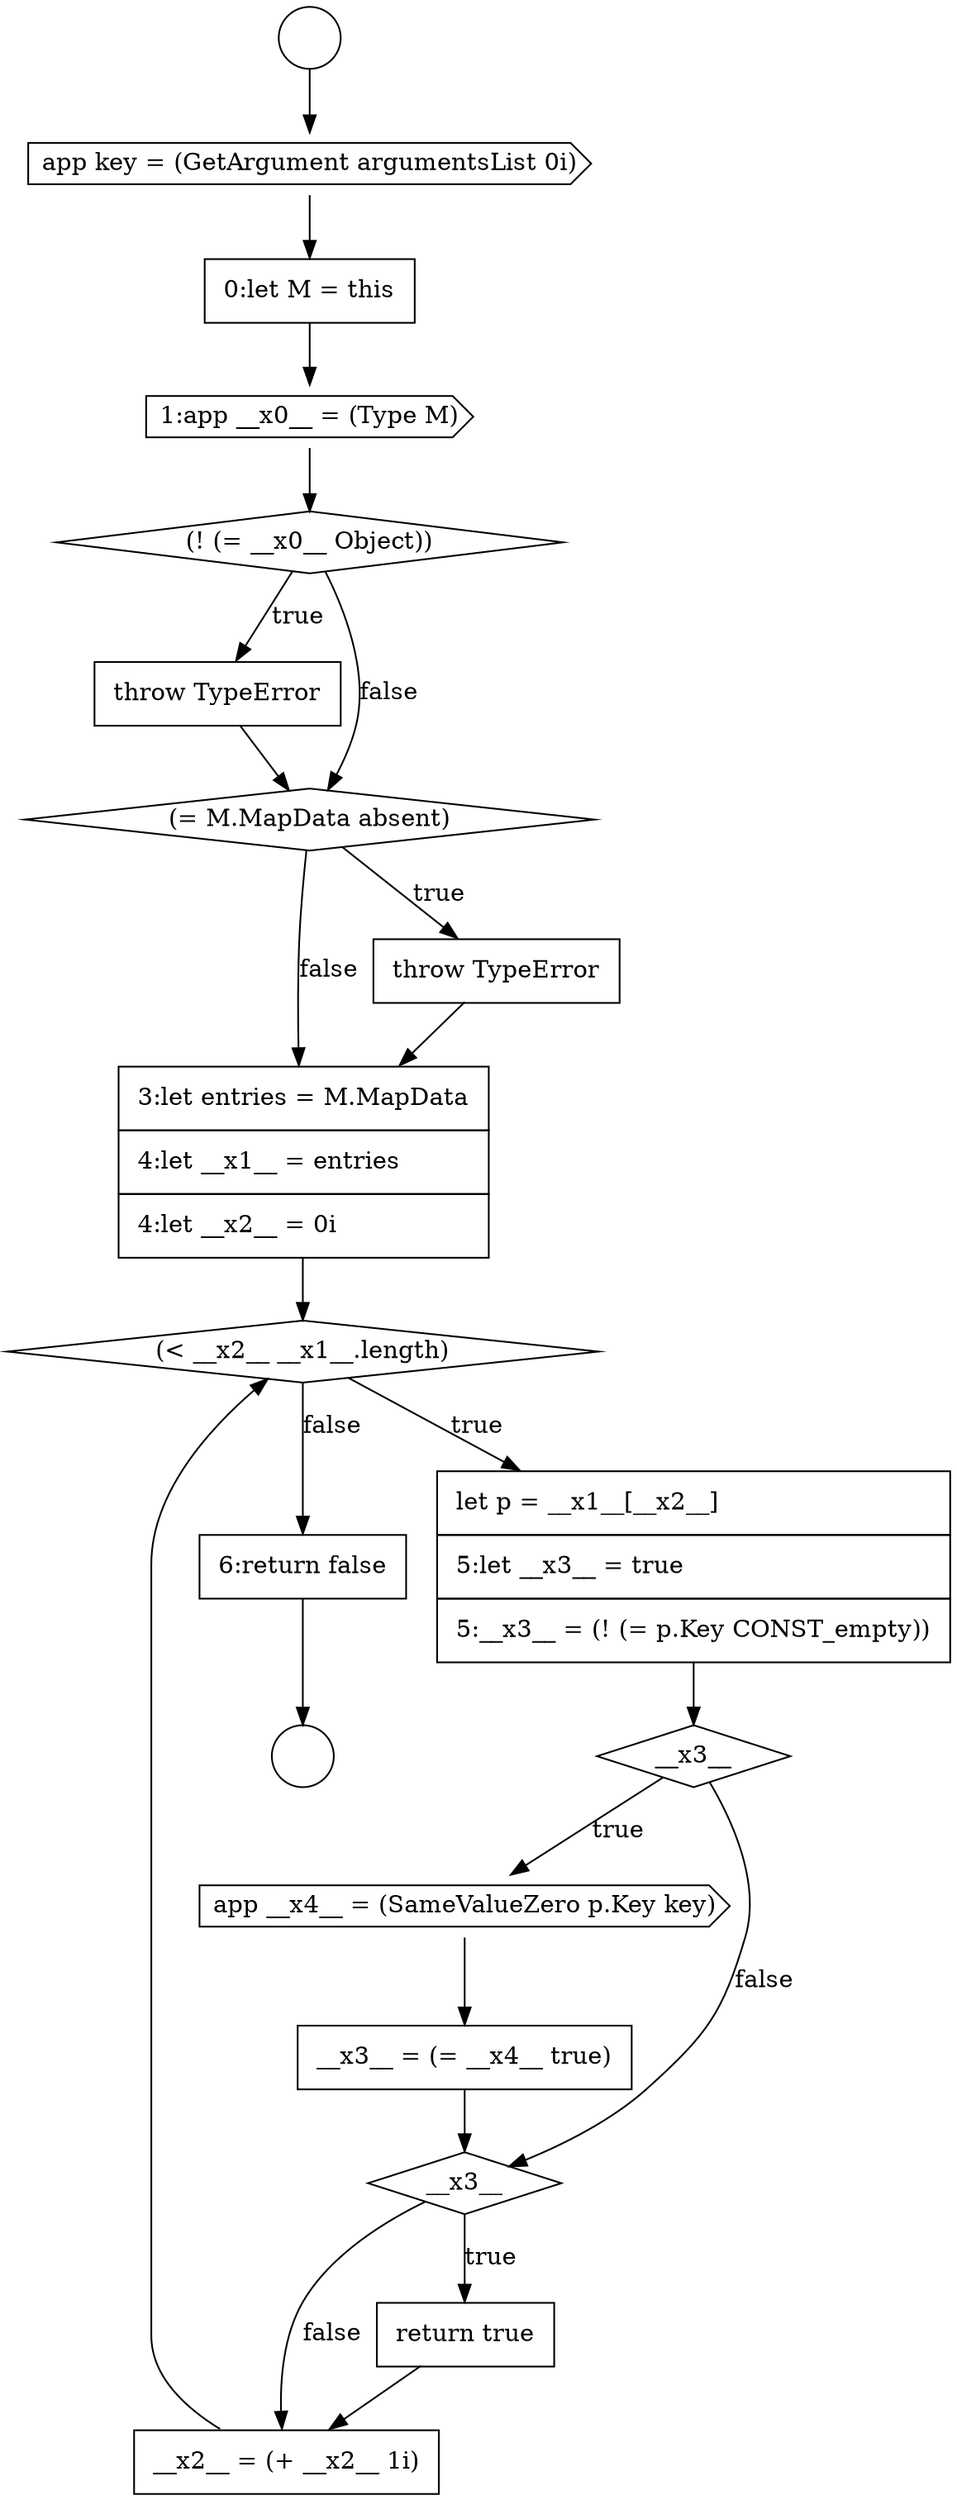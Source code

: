 digraph {
  node15170 [shape=none, margin=0, label=<<font color="black">
    <table border="0" cellborder="1" cellspacing="0" cellpadding="10">
      <tr><td align="left">3:let entries = M.MapData</td></tr>
      <tr><td align="left">4:let __x1__ = entries</td></tr>
      <tr><td align="left">4:let __x2__ = 0i</td></tr>
    </table>
  </font>> color="black" fillcolor="white" style=filled]
  node15175 [shape=none, margin=0, label=<<font color="black">
    <table border="0" cellborder="1" cellspacing="0" cellpadding="10">
      <tr><td align="left">__x3__ = (= __x4__ true)</td></tr>
    </table>
  </font>> color="black" fillcolor="white" style=filled]
  node15178 [shape=none, margin=0, label=<<font color="black">
    <table border="0" cellborder="1" cellspacing="0" cellpadding="10">
      <tr><td align="left">__x2__ = (+ __x2__ 1i)</td></tr>
    </table>
  </font>> color="black" fillcolor="white" style=filled]
  node15171 [shape=diamond, label=<<font color="black">(&lt; __x2__ __x1__.length)</font>> color="black" fillcolor="white" style=filled]
  node15165 [shape=cds, label=<<font color="black">1:app __x0__ = (Type M)</font>> color="black" fillcolor="white" style=filled]
  node15179 [shape=none, margin=0, label=<<font color="black">
    <table border="0" cellborder="1" cellspacing="0" cellpadding="10">
      <tr><td align="left">6:return false</td></tr>
    </table>
  </font>> color="black" fillcolor="white" style=filled]
  node15169 [shape=none, margin=0, label=<<font color="black">
    <table border="0" cellborder="1" cellspacing="0" cellpadding="10">
      <tr><td align="left">throw TypeError</td></tr>
    </table>
  </font>> color="black" fillcolor="white" style=filled]
  node15174 [shape=cds, label=<<font color="black">app __x4__ = (SameValueZero p.Key key)</font>> color="black" fillcolor="white" style=filled]
  node15173 [shape=diamond, label=<<font color="black">__x3__</font>> color="black" fillcolor="white" style=filled]
  node15163 [shape=cds, label=<<font color="black">app key = (GetArgument argumentsList 0i)</font>> color="black" fillcolor="white" style=filled]
  node15176 [shape=diamond, label=<<font color="black">__x3__</font>> color="black" fillcolor="white" style=filled]
  node15161 [shape=circle label=" " color="black" fillcolor="white" style=filled]
  node15167 [shape=none, margin=0, label=<<font color="black">
    <table border="0" cellborder="1" cellspacing="0" cellpadding="10">
      <tr><td align="left">throw TypeError</td></tr>
    </table>
  </font>> color="black" fillcolor="white" style=filled]
  node15168 [shape=diamond, label=<<font color="black">(= M.MapData absent)</font>> color="black" fillcolor="white" style=filled]
  node15162 [shape=circle label=" " color="black" fillcolor="white" style=filled]
  node15172 [shape=none, margin=0, label=<<font color="black">
    <table border="0" cellborder="1" cellspacing="0" cellpadding="10">
      <tr><td align="left">let p = __x1__[__x2__]</td></tr>
      <tr><td align="left">5:let __x3__ = true</td></tr>
      <tr><td align="left">5:__x3__ = (! (= p.Key CONST_empty))</td></tr>
    </table>
  </font>> color="black" fillcolor="white" style=filled]
  node15177 [shape=none, margin=0, label=<<font color="black">
    <table border="0" cellborder="1" cellspacing="0" cellpadding="10">
      <tr><td align="left">return true</td></tr>
    </table>
  </font>> color="black" fillcolor="white" style=filled]
  node15164 [shape=none, margin=0, label=<<font color="black">
    <table border="0" cellborder="1" cellspacing="0" cellpadding="10">
      <tr><td align="left">0:let M = this</td></tr>
    </table>
  </font>> color="black" fillcolor="white" style=filled]
  node15166 [shape=diamond, label=<<font color="black">(! (= __x0__ Object))</font>> color="black" fillcolor="white" style=filled]
  node15172 -> node15173 [ color="black"]
  node15170 -> node15171 [ color="black"]
  node15174 -> node15175 [ color="black"]
  node15163 -> node15164 [ color="black"]
  node15175 -> node15176 [ color="black"]
  node15169 -> node15170 [ color="black"]
  node15167 -> node15168 [ color="black"]
  node15178 -> node15171 [ color="black"]
  node15171 -> node15172 [label=<<font color="black">true</font>> color="black"]
  node15171 -> node15179 [label=<<font color="black">false</font>> color="black"]
  node15177 -> node15178 [ color="black"]
  node15161 -> node15163 [ color="black"]
  node15176 -> node15177 [label=<<font color="black">true</font>> color="black"]
  node15176 -> node15178 [label=<<font color="black">false</font>> color="black"]
  node15168 -> node15169 [label=<<font color="black">true</font>> color="black"]
  node15168 -> node15170 [label=<<font color="black">false</font>> color="black"]
  node15173 -> node15174 [label=<<font color="black">true</font>> color="black"]
  node15173 -> node15176 [label=<<font color="black">false</font>> color="black"]
  node15179 -> node15162 [ color="black"]
  node15166 -> node15167 [label=<<font color="black">true</font>> color="black"]
  node15166 -> node15168 [label=<<font color="black">false</font>> color="black"]
  node15164 -> node15165 [ color="black"]
  node15165 -> node15166 [ color="black"]
}
